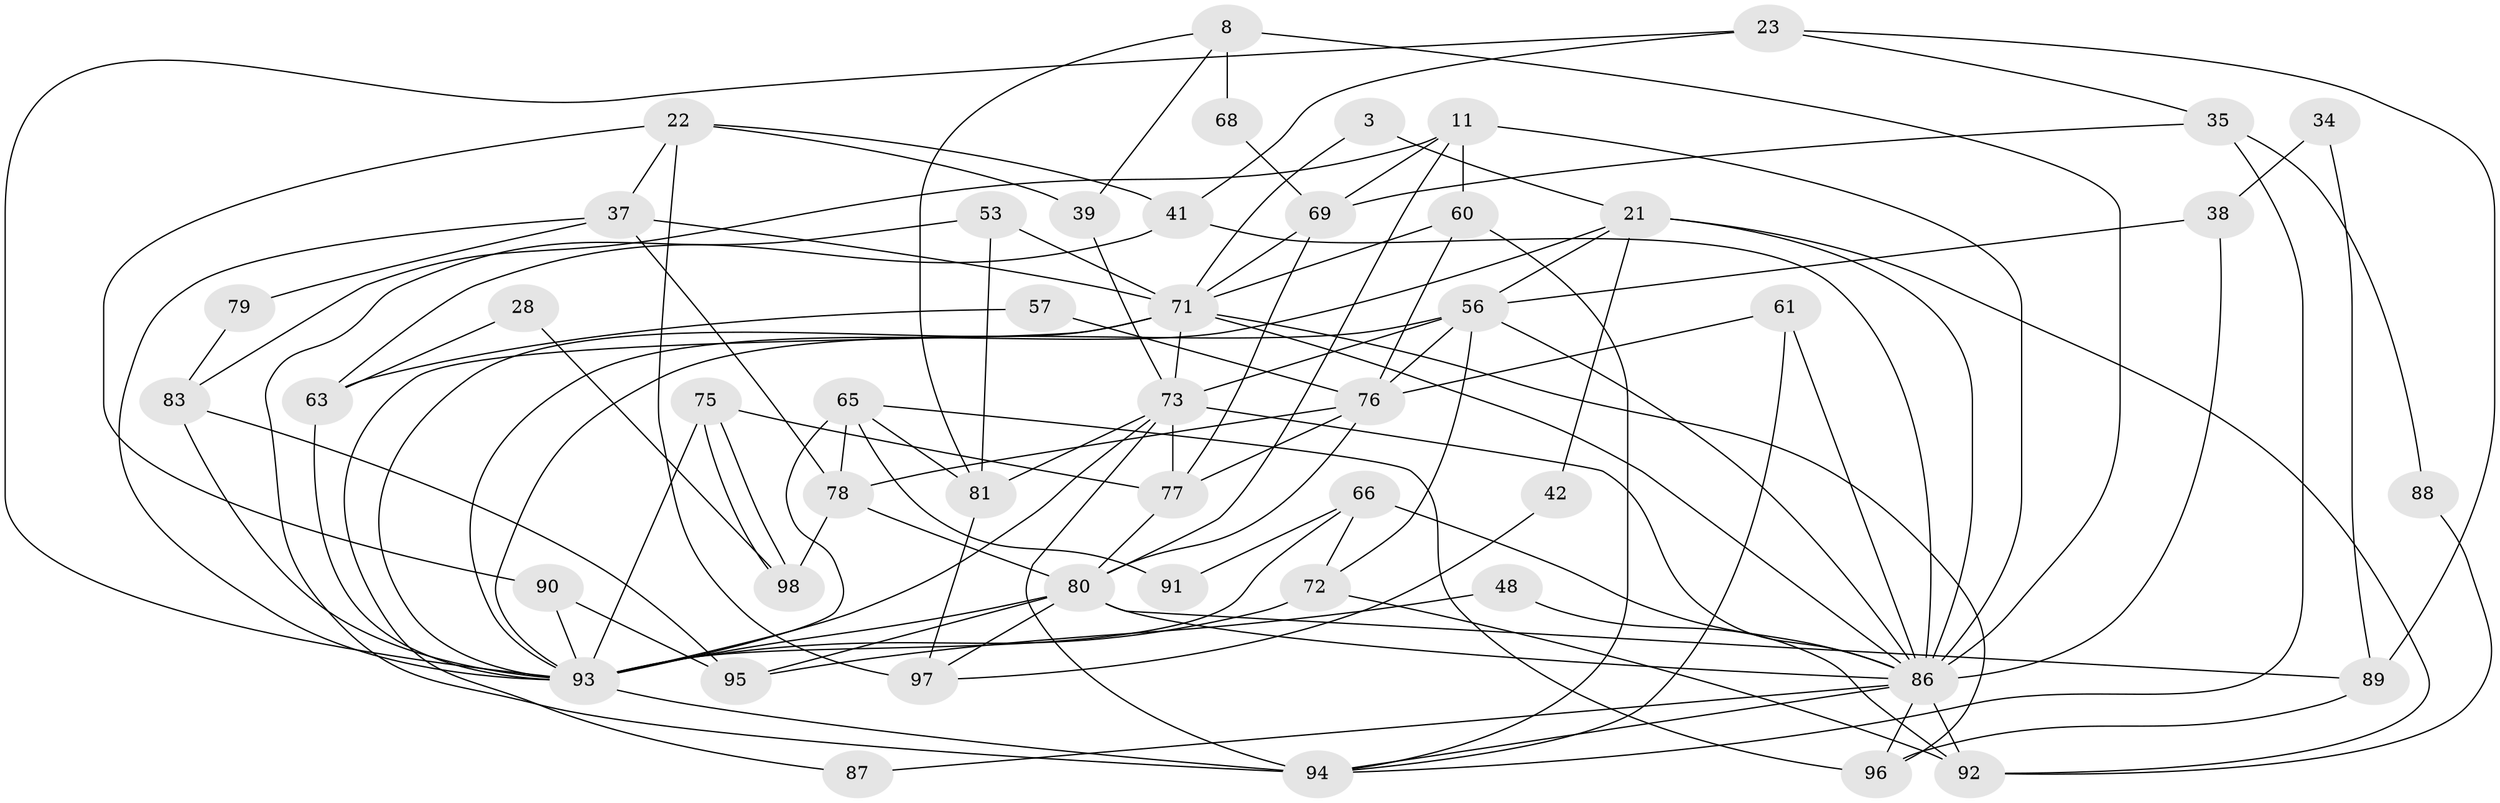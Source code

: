// original degree distribution, {4: 0.35714285714285715, 2: 0.16326530612244897, 3: 0.20408163265306123, 7: 0.061224489795918366, 6: 0.07142857142857142, 5: 0.12244897959183673, 8: 0.02040816326530612}
// Generated by graph-tools (version 1.1) at 2025/50/03/09/25 04:50:49]
// undirected, 49 vertices, 113 edges
graph export_dot {
graph [start="1"]
  node [color=gray90,style=filled];
  3;
  8 [super="+6"];
  11;
  21;
  22;
  23;
  28;
  34;
  35 [super="+26"];
  37 [super="+5"];
  38;
  39;
  41;
  42;
  48;
  53;
  56 [super="+36+18"];
  57;
  60 [super="+58"];
  61;
  63;
  65 [super="+16"];
  66;
  68;
  69 [super="+44"];
  71 [super="+40+32+59"];
  72;
  73 [super="+19+51"];
  75;
  76 [super="+47+50"];
  77;
  78 [super="+17+30"];
  79;
  80 [super="+46+20"];
  81 [super="+74"];
  83 [super="+49"];
  86 [super="+27+84+82"];
  87;
  88;
  89;
  90;
  91;
  92 [super="+70"];
  93 [super="+14+85+64"];
  94 [super="+54"];
  95;
  96;
  97 [super="+13"];
  98;
  3 -- 21;
  3 -- 71;
  8 -- 39;
  8 -- 81 [weight=3];
  8 -- 68;
  8 -- 86 [weight=4];
  11 -- 60 [weight=2];
  11 -- 69;
  11 -- 86;
  11 -- 80;
  11 -- 83;
  21 -- 42;
  21 -- 92;
  21 -- 56;
  21 -- 93 [weight=2];
  21 -- 86 [weight=2];
  22 -- 37 [weight=2];
  22 -- 39;
  22 -- 41;
  22 -- 90;
  22 -- 97;
  23 -- 89;
  23 -- 93;
  23 -- 41;
  23 -- 35;
  28 -- 98;
  28 -- 63;
  34 -- 38;
  34 -- 89;
  35 -- 94;
  35 -- 69;
  35 -- 88;
  37 -- 71 [weight=5];
  37 -- 79;
  37 -- 78 [weight=3];
  37 -- 93;
  38 -- 56;
  38 -- 86 [weight=2];
  39 -- 73;
  41 -- 63;
  41 -- 86;
  42 -- 97;
  48 -- 95;
  48 -- 92;
  53 -- 81;
  53 -- 94;
  53 -- 71;
  56 -- 72 [weight=2];
  56 -- 76 [weight=2];
  56 -- 73 [weight=3];
  56 -- 93;
  56 -- 86;
  57 -- 63;
  57 -- 76;
  60 -- 76;
  60 -- 94;
  60 -- 71;
  61 -- 76 [weight=2];
  61 -- 94 [weight=2];
  61 -- 86;
  63 -- 93;
  65 -- 91;
  65 -- 81;
  65 -- 96;
  65 -- 78;
  65 -- 93;
  66 -- 72;
  66 -- 91;
  66 -- 93;
  66 -- 86;
  68 -- 69;
  69 -- 77;
  69 -- 71 [weight=2];
  71 -- 87;
  71 -- 96;
  71 -- 86 [weight=2];
  71 -- 93;
  71 -- 73;
  72 -- 92 [weight=2];
  72 -- 93;
  73 -- 77;
  73 -- 81;
  73 -- 93 [weight=2];
  73 -- 86;
  73 -- 94;
  75 -- 98;
  75 -- 98;
  75 -- 77;
  75 -- 93;
  76 -- 77;
  76 -- 78;
  76 -- 80;
  77 -- 80;
  78 -- 98;
  78 -- 80;
  79 -- 83;
  80 -- 93 [weight=2];
  80 -- 97;
  80 -- 89;
  80 -- 95;
  80 -- 86 [weight=4];
  81 -- 97;
  83 -- 95;
  83 -- 93;
  86 -- 92;
  86 -- 96;
  86 -- 87;
  86 -- 94;
  88 -- 92;
  89 -- 96;
  90 -- 95;
  90 -- 93 [weight=3];
  93 -- 94 [weight=3];
}
